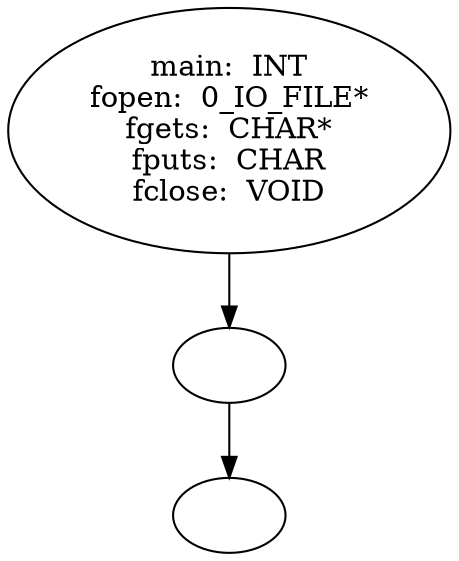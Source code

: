 digraph AST {
  "131770527795280" [label="main:  INT
fopen:  0_IO_FILE*
fgets:  CHAR*
fputs:  CHAR
fclose:  VOID"];
  "131770527795280" -> "131770527797632";
  "131770527797632" [label=""];
  "131770527797632" -> "131770527797968";
  "131770527797968" [label=""];
}

